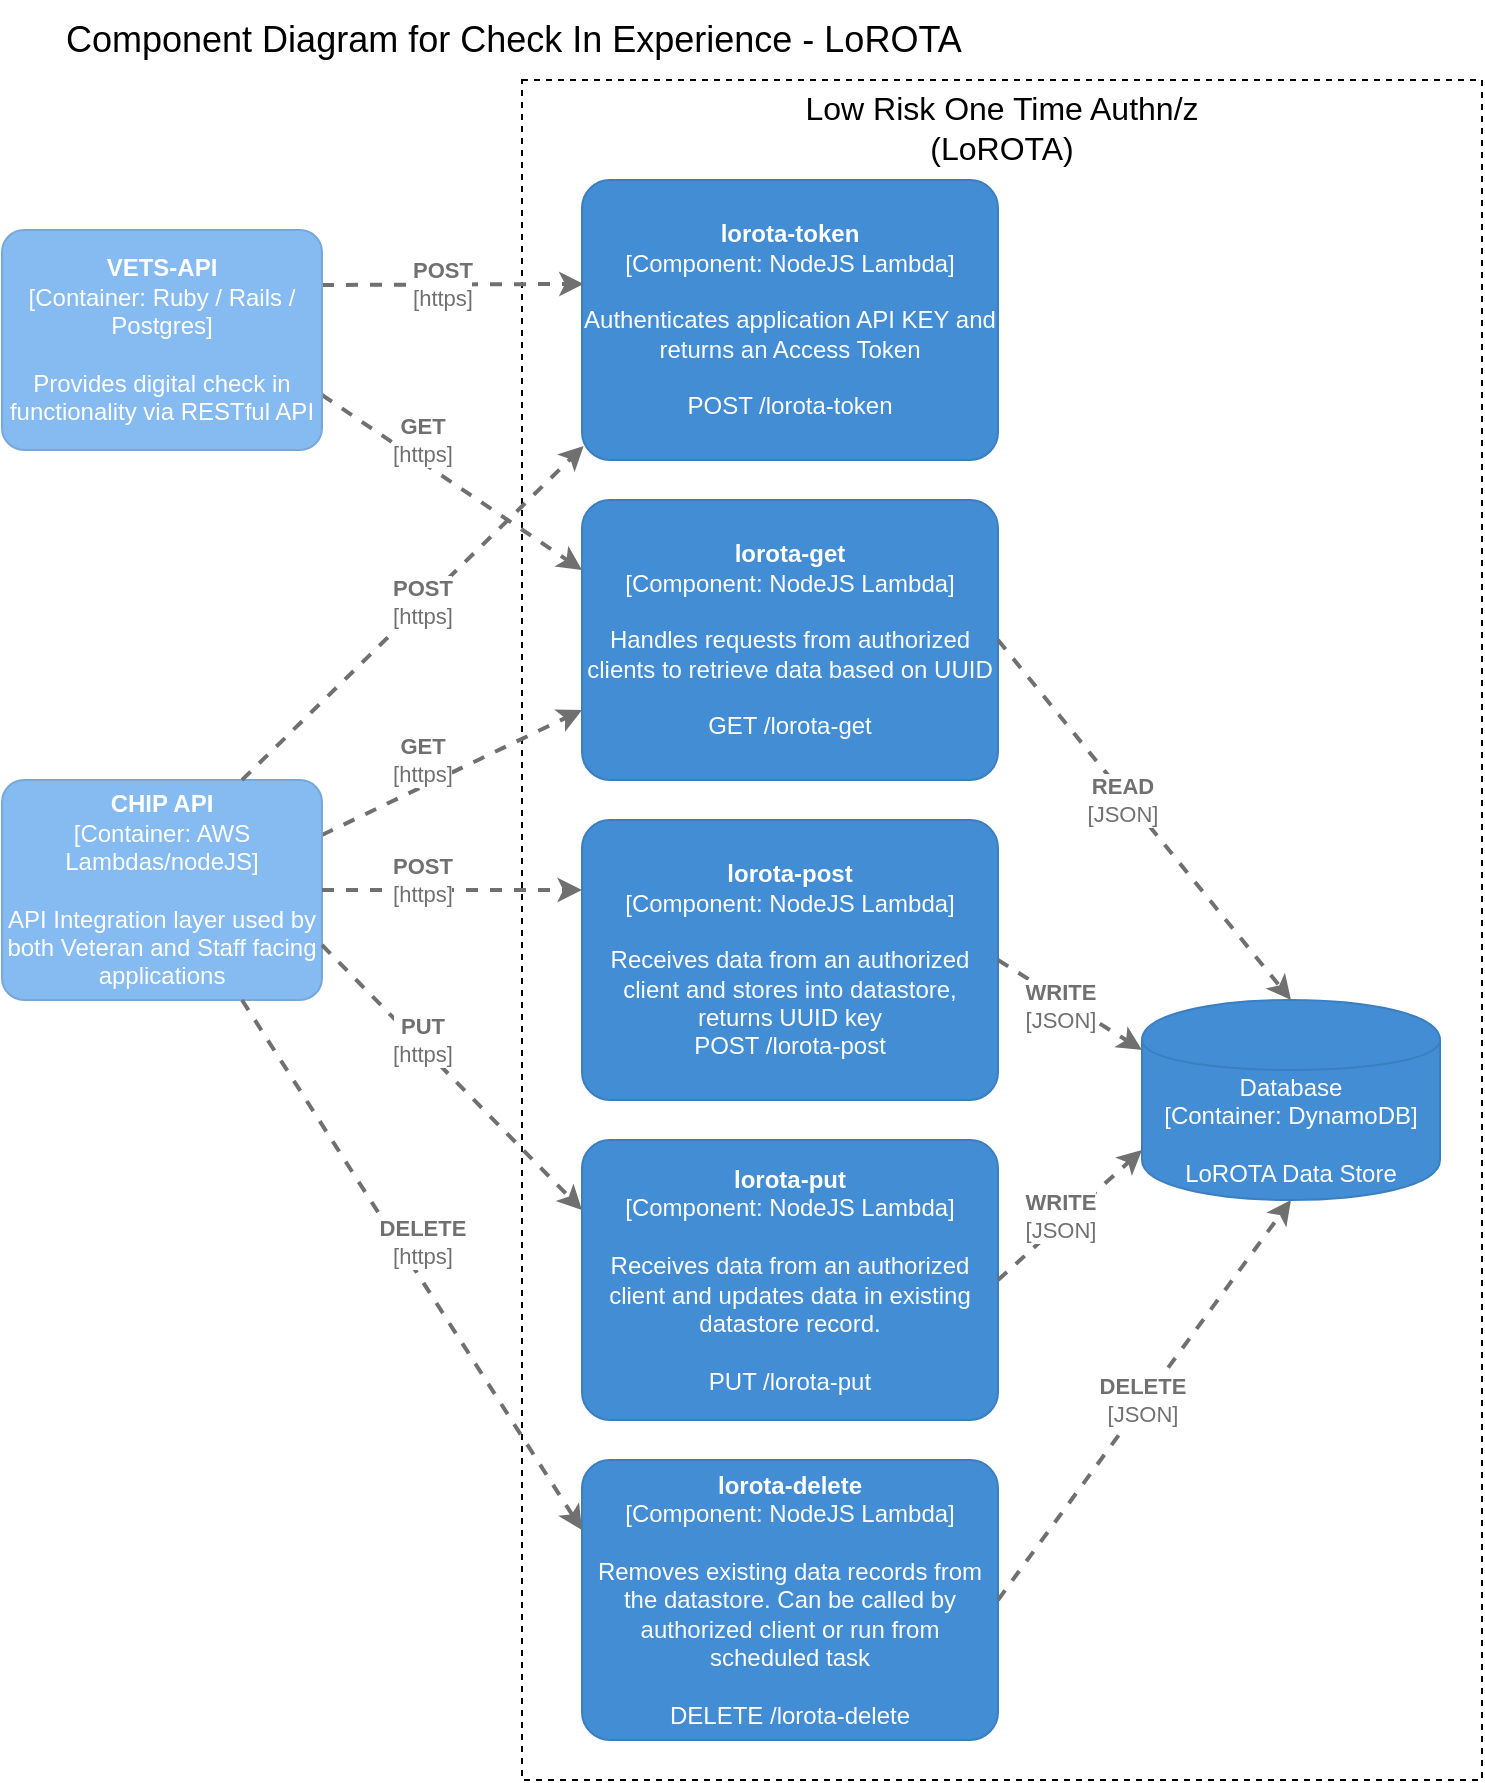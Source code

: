 <mxfile version="13.9.9" type="device"><diagram id="0kmzMJJzeJOMZ-HE_vw-" name="Page-1"><mxGraphModel dx="1106" dy="852" grid="1" gridSize="10" guides="1" tooltips="1" connect="1" arrows="1" fold="1" page="1" pageScale="1" pageWidth="850" pageHeight="1100" math="0" shadow="0"><root><mxCell id="0"/><mxCell id="ogCci5lqoepGIMkvThVe-16" value="all" parent="0"/><mxCell id="M__xR34WGRJQp1LNjwT0-2" value="" style="rounded=0;whiteSpace=wrap;html=1;dashed=1;" parent="ogCci5lqoepGIMkvThVe-16" vertex="1"><mxGeometry x="270" y="60" width="480" height="850" as="geometry"/></mxCell><mxCell id="M__xR34WGRJQp1LNjwT0-5" value="&lt;font style=&quot;font-size: 18px&quot;&gt;Component Diagram for Check In Experience - LoROTA&lt;/font&gt;" style="text;html=1;strokeColor=none;fillColor=none;align=left;verticalAlign=middle;whiteSpace=wrap;rounded=0;dashed=1;" parent="ogCci5lqoepGIMkvThVe-16" vertex="1"><mxGeometry x="40" y="20" width="540" height="40" as="geometry"/></mxCell><mxCell id="M__xR34WGRJQp1LNjwT0-6" value="Low Risk One Time Authn/z (LoROTA)" style="text;html=1;strokeColor=none;fillColor=none;align=center;verticalAlign=middle;whiteSpace=wrap;rounded=0;dashed=1;fontSize=16;" parent="ogCci5lqoepGIMkvThVe-16" vertex="1"><mxGeometry x="384.81" y="74" width="250.38" height="20" as="geometry"/></mxCell><object placeholders="1" c4Name="lorota-get" c4Type="Component" c4Technology="NodeJS Lambda" c4Description="Handles requests from authorized clients to retrieve data based on UUID&#10;&#10;GET /lorota-get" label="&lt;b&gt;%c4Name%&lt;/b&gt;&lt;div&gt;[%c4Type%: %c4Technology%]&lt;/div&gt;&lt;br&gt;&lt;div&gt;%c4Description%&lt;/div&gt;" id="ogCci5lqoepGIMkvThVe-1"><mxCell style="rounded=1;whiteSpace=wrap;html=1;labelBackgroundColor=none;fillColor=#438DD5;fontColor=#ffffff;align=center;arcSize=10;strokeColor=#3C7FC0;metaEdit=1;metaData={&quot;c4Type&quot;:{&quot;editable&quot;:false}};points=[[0.25,0,0],[0.5,0,0],[0.75,0,0],[1,0.25,0],[1,0.5,0],[1,0.75,0],[0.75,1,0],[0.5,1,0],[0.25,1,0],[0,0.75,0],[0,0.5,0],[0,0.25,0]];" parent="ogCci5lqoepGIMkvThVe-16" vertex="1"><mxGeometry x="300" y="270" width="208" height="140" as="geometry"/></mxCell></object><object placeholders="1" c4Name="lorota-post" c4Type="Component" c4Technology="NodeJS Lambda" c4Description="Receives data from an authorized client and stores into datastore, returns UUID key&#10;POST /lorota-post" label="&lt;b&gt;%c4Name%&lt;/b&gt;&lt;div&gt;[%c4Type%: %c4Technology%]&lt;/div&gt;&lt;br&gt;&lt;div&gt;%c4Description%&lt;/div&gt;" id="ogCci5lqoepGIMkvThVe-5"><mxCell style="rounded=1;whiteSpace=wrap;html=1;labelBackgroundColor=none;fillColor=#438DD5;fontColor=#ffffff;align=center;arcSize=10;strokeColor=#3C7FC0;metaEdit=1;metaData={&quot;c4Type&quot;:{&quot;editable&quot;:false}};points=[[0.25,0,0],[0.5,0,0],[0.75,0,0],[1,0.25,0],[1,0.5,0],[1,0.75,0],[0.75,1,0],[0.5,1,0],[0.25,1,0],[0,0.75,0],[0,0.5,0],[0,0.25,0]];" parent="ogCci5lqoepGIMkvThVe-16" vertex="1"><mxGeometry x="300" y="430" width="208" height="140" as="geometry"/></mxCell></object><object placeholders="1" c4Name="lorota-token" c4Type="Component" c4Technology="NodeJS Lambda" c4Description="Authenticates application API KEY and returns an Access Token&#10;&#10;POST /lorota-token " label="&lt;b&gt;%c4Name%&lt;/b&gt;&lt;div&gt;[%c4Type%: %c4Technology%]&lt;/div&gt;&lt;br&gt;&lt;div&gt;%c4Description%&lt;/div&gt;" id="ogCci5lqoepGIMkvThVe-6"><mxCell style="rounded=1;whiteSpace=wrap;html=1;labelBackgroundColor=none;fillColor=#438DD5;fontColor=#ffffff;align=center;arcSize=10;strokeColor=#3C7FC0;metaEdit=1;metaData={&quot;c4Type&quot;:{&quot;editable&quot;:false}};points=[[0.25,0,0],[0.5,0,0],[0.75,0,0],[1,0.25,0],[1,0.5,0],[1,0.75,0],[0.75,1,0],[0.5,1,0],[0.25,1,0],[0,0.75,0],[0,0.5,0],[0,0.25,0]];" parent="ogCci5lqoepGIMkvThVe-16" vertex="1"><mxGeometry x="300" y="110" width="208" height="140" as="geometry"/></mxCell></object><object placeholders="1" c4Type="Relationship" c4Technology="https" c4Description="GET" label="&lt;div style=&quot;text-align: left&quot;&gt;&lt;div style=&quot;text-align: center&quot;&gt;&lt;b&gt;%c4Description%&lt;/b&gt;&lt;/div&gt;&lt;div style=&quot;text-align: center&quot;&gt;[%c4Technology%]&lt;/div&gt;&lt;/div&gt;" id="ogCci5lqoepGIMkvThVe-11"><mxCell style="edgeStyle=none;rounded=0;html=1;jettySize=auto;orthogonalLoop=1;strokeColor=#707070;strokeWidth=2;fontColor=#707070;jumpStyle=none;dashed=1;metaEdit=1;metaData={&quot;c4Type&quot;:{&quot;editable&quot;:false}};exitX=1;exitY=0.75;exitDx=0;exitDy=0;exitPerimeter=0;entryX=0;entryY=0.25;entryDx=0;entryDy=0;entryPerimeter=0;" parent="ogCci5lqoepGIMkvThVe-16" source="VLXLxDY2XwmKiRJIYxPD-4" target="ogCci5lqoepGIMkvThVe-1" edge="1"><mxGeometry width="160" as="geometry"><mxPoint x="110" y="350" as="sourcePoint"/><mxPoint x="190" y="350" as="targetPoint"/><mxPoint x="-15" y="-21" as="offset"/></mxGeometry></mxCell></object><object placeholders="1" c4Type="Relationship" c4Technology="https" c4Description="POST" label="&lt;div style=&quot;text-align: left&quot;&gt;&lt;div style=&quot;text-align: center&quot;&gt;&lt;b&gt;%c4Description%&lt;/b&gt;&lt;/div&gt;&lt;div style=&quot;text-align: center&quot;&gt;[%c4Technology%]&lt;/div&gt;&lt;/div&gt;" id="M__xR34WGRJQp1LNjwT0-56"><mxCell style="edgeStyle=none;rounded=0;html=1;jettySize=auto;orthogonalLoop=1;strokeColor=#707070;strokeWidth=2;fontColor=#707070;jumpStyle=none;dashed=1;metaEdit=1;metaData={&quot;c4Type&quot;:{&quot;editable&quot;:false}};exitX=1;exitY=0.25;exitDx=0;exitDy=0;exitPerimeter=0;entryX=0.004;entryY=0.371;entryDx=0;entryDy=0;entryPerimeter=0;" parent="ogCci5lqoepGIMkvThVe-16" source="VLXLxDY2XwmKiRJIYxPD-4" target="ogCci5lqoepGIMkvThVe-6" edge="1"><mxGeometry width="160" as="geometry"><mxPoint x="110" y="320" as="sourcePoint"/><mxPoint x="160" y="320" as="targetPoint"/><mxPoint x="-5" as="offset"/></mxGeometry></mxCell></object><object placeholders="1" c4Type="Relationship" c4Technology="https" c4Description="GET" label="&lt;div style=&quot;text-align: left&quot;&gt;&lt;div style=&quot;text-align: center&quot;&gt;&lt;b&gt;%c4Description%&lt;/b&gt;&lt;/div&gt;&lt;div style=&quot;text-align: center&quot;&gt;[%c4Technology%]&lt;/div&gt;&lt;/div&gt;" id="ogCci5lqoepGIMkvThVe-18"><mxCell style="edgeStyle=none;rounded=0;html=1;entryX=0;entryY=0.75;jettySize=auto;orthogonalLoop=1;strokeColor=#707070;strokeWidth=2;fontColor=#707070;jumpStyle=none;dashed=1;metaEdit=1;metaData={&quot;c4Type&quot;:{&quot;editable&quot;:false}};entryDx=0;entryDy=0;entryPerimeter=0;exitX=1;exitY=0.25;exitDx=0;exitDy=0;exitPerimeter=0;" parent="ogCci5lqoepGIMkvThVe-16" source="VLXLxDY2XwmKiRJIYxPD-3" target="ogCci5lqoepGIMkvThVe-1" edge="1"><mxGeometry x="-0.15" y="12" width="160" relative="1" as="geometry"><mxPoint x="150" y="560" as="sourcePoint"/><mxPoint x="110" y="380" as="targetPoint"/><mxPoint as="offset"/></mxGeometry></mxCell></object><object placeholders="1" c4Name="CHIP API" c4Type="Container" c4Technology="AWS Lambdas/nodeJS" c4Description="API Integration layer used by both Veteran and Staff facing applications" label="&lt;b&gt;%c4Name%&lt;/b&gt;&lt;div&gt;[%c4Type%: %c4Technology%]&lt;/div&gt;&lt;br&gt;&lt;div&gt;%c4Description%&lt;/div&gt;" link="data:page/id,PdkEBCP_D8CU_x1jGga0" id="VLXLxDY2XwmKiRJIYxPD-3"><mxCell style="rounded=1;whiteSpace=wrap;html=1;labelBackgroundColor=none;fillColor=#85BBF0;fontColor=#ffffff;align=center;arcSize=10;strokeColor=#78A8D8;metaEdit=1;metaData={&quot;c4Type&quot;:{&quot;editable&quot;:false}};points=[[0.25,0,0],[0.5,0,0],[0.75,0,0],[1,0.25,0],[1,0.5,0],[1,0.75,0],[0.75,1,0],[0.5,1,0],[0.25,1,0],[0,0.75,0],[0,0.5,0],[0,0.25,0]];" vertex="1" parent="ogCci5lqoepGIMkvThVe-16"><mxGeometry x="10" y="410" width="160" height="110.0" as="geometry"/></mxCell></object><object placeholders="1" c4Name="VETS-API" c4Type="Container" c4Technology="Ruby / Rails / Postgres" c4Description="Provides digital check in functionality via RESTful API" label="&lt;b&gt;%c4Name%&lt;/b&gt;&lt;div&gt;[%c4Type%: %c4Technology%]&lt;/div&gt;&lt;br&gt;&lt;div&gt;%c4Description%&lt;/div&gt;" id="VLXLxDY2XwmKiRJIYxPD-4"><mxCell style="rounded=1;whiteSpace=wrap;html=1;labelBackgroundColor=none;fillColor=#85BBF0;fontColor=#ffffff;align=center;arcSize=10;strokeColor=#78A8D8;metaEdit=1;metaData={&quot;c4Type&quot;:{&quot;editable&quot;:false}};points=[[0.25,0,0],[0.5,0,0],[0.75,0,0],[1,0.25,0],[1,0.5,0],[1,0.75,0],[0.75,1,0],[0.5,1,0],[0.25,1,0],[0,0.75,0],[0,0.5,0],[0,0.25,0]];" vertex="1" parent="ogCci5lqoepGIMkvThVe-16"><mxGeometry x="10" y="135" width="160" height="110.0" as="geometry"/></mxCell></object><object placeholders="1" c4Type="Database" c4Technology="DynamoDB" c4Description="LoROTA Data Store" label="%c4Type%&lt;div&gt;[Container:&amp;nbsp;%c4Technology%]&lt;/div&gt;&lt;br&gt;&lt;div&gt;%c4Description%&lt;/div&gt;" id="VLXLxDY2XwmKiRJIYxPD-5"><mxCell style="shape=cylinder;whiteSpace=wrap;html=1;boundedLbl=1;rounded=0;labelBackgroundColor=none;fillColor=#438DD5;fontSize=12;fontColor=#ffffff;align=center;strokeColor=#3C7FC0;metaEdit=1;points=[[0.5,0,0],[1,0.25,0],[1,0.5,0],[1,0.75,0],[0.5,1,0],[0,0.75,0],[0,0.5,0],[0,0.25,0]];metaData={&quot;c4Type&quot;:{&quot;editable&quot;:false}};" vertex="1" parent="ogCci5lqoepGIMkvThVe-16"><mxGeometry x="580" y="520" width="149" height="100" as="geometry"/></mxCell></object><object placeholders="1" c4Name="lorota-put" c4Type="Component" c4Technology="NodeJS Lambda" c4Description="Receives data from an authorized client and updates data in existing datastore record.&#10;&#10;PUT /lorota-put" label="&lt;b&gt;%c4Name%&lt;/b&gt;&lt;div&gt;[%c4Type%: %c4Technology%]&lt;/div&gt;&lt;br&gt;&lt;div&gt;%c4Description%&lt;/div&gt;" id="VLXLxDY2XwmKiRJIYxPD-7"><mxCell style="rounded=1;whiteSpace=wrap;html=1;labelBackgroundColor=none;fillColor=#438DD5;fontColor=#ffffff;align=center;arcSize=10;strokeColor=#3C7FC0;metaEdit=1;metaData={&quot;c4Type&quot;:{&quot;editable&quot;:false}};points=[[0.25,0,0],[0.5,0,0],[0.75,0,0],[1,0.25,0],[1,0.5,0],[1,0.75,0],[0.75,1,0],[0.5,1,0],[0.25,1,0],[0,0.75,0],[0,0.5,0],[0,0.25,0]];" vertex="1" parent="ogCci5lqoepGIMkvThVe-16"><mxGeometry x="300" y="590" width="208" height="140" as="geometry"/></mxCell></object><object placeholders="1" c4Name="lorota-delete" c4Type="Component" c4Technology="NodeJS Lambda" c4Description="Removes existing data records from the datastore. Can be called by authorized client or run from scheduled task&#10;&#10;DELETE /lorota-delete" label="&lt;b&gt;%c4Name%&lt;/b&gt;&lt;div&gt;[%c4Type%: %c4Technology%]&lt;/div&gt;&lt;br&gt;&lt;div&gt;%c4Description%&lt;/div&gt;" id="VLXLxDY2XwmKiRJIYxPD-8"><mxCell style="rounded=1;whiteSpace=wrap;html=1;labelBackgroundColor=none;fillColor=#438DD5;fontColor=#ffffff;align=center;arcSize=10;strokeColor=#3C7FC0;metaEdit=1;metaData={&quot;c4Type&quot;:{&quot;editable&quot;:false}};points=[[0.25,0,0],[0.5,0,0],[0.75,0,0],[1,0.25,0],[1,0.5,0],[1,0.75,0],[0.75,1,0],[0.5,1,0],[0.25,1,0],[0,0.75,0],[0,0.5,0],[0,0.25,0]];" vertex="1" parent="ogCci5lqoepGIMkvThVe-16"><mxGeometry x="300" y="750" width="208" height="140" as="geometry"/></mxCell></object><object placeholders="1" c4Type="Relationship" c4Technology="https" c4Description="POST" label="&lt;div style=&quot;text-align: left&quot;&gt;&lt;div style=&quot;text-align: center&quot;&gt;&lt;b&gt;%c4Description%&lt;/b&gt;&lt;/div&gt;&lt;div style=&quot;text-align: center&quot;&gt;[%c4Technology%]&lt;/div&gt;&lt;/div&gt;" id="VLXLxDY2XwmKiRJIYxPD-9"><mxCell style="edgeStyle=none;rounded=0;html=1;jettySize=auto;orthogonalLoop=1;strokeColor=#707070;strokeWidth=2;fontColor=#707070;jumpStyle=none;dashed=1;metaEdit=1;metaData={&quot;c4Type&quot;:{&quot;editable&quot;:false}};exitX=0.75;exitY=0;exitDx=0;exitDy=0;exitPerimeter=0;entryX=0.004;entryY=0.95;entryDx=0;entryDy=0;entryPerimeter=0;" edge="1" parent="ogCci5lqoepGIMkvThVe-16" source="VLXLxDY2XwmKiRJIYxPD-3" target="ogCci5lqoepGIMkvThVe-6"><mxGeometry width="160" as="geometry"><mxPoint x="70" y="280.56" as="sourcePoint"/><mxPoint x="130.022" y="280.0" as="targetPoint"/><mxPoint x="5" y="-6" as="offset"/></mxGeometry></mxCell></object><object placeholders="1" c4Type="Relationship" c4Technology="https" c4Description="PUT" label="&lt;div style=&quot;text-align: left&quot;&gt;&lt;div style=&quot;text-align: center&quot;&gt;&lt;b&gt;%c4Description%&lt;/b&gt;&lt;/div&gt;&lt;div style=&quot;text-align: center&quot;&gt;[%c4Technology%]&lt;/div&gt;&lt;/div&gt;" id="VLXLxDY2XwmKiRJIYxPD-10"><mxCell style="edgeStyle=none;rounded=0;html=1;jettySize=auto;orthogonalLoop=1;strokeColor=#707070;strokeWidth=2;fontColor=#707070;jumpStyle=none;dashed=1;metaEdit=1;metaData={&quot;c4Type&quot;:{&quot;editable&quot;:false}};exitX=1;exitY=0.75;exitDx=0;exitDy=0;exitPerimeter=0;entryX=0;entryY=0.25;entryDx=0;entryDy=0;entryPerimeter=0;" edge="1" parent="ogCci5lqoepGIMkvThVe-16" source="VLXLxDY2XwmKiRJIYxPD-3" target="VLXLxDY2XwmKiRJIYxPD-7"><mxGeometry width="160" as="geometry"><mxPoint x="39.99" y="737" as="sourcePoint"/><mxPoint x="140.012" y="570" as="targetPoint"/><mxPoint x="-15" y="-19" as="offset"/></mxGeometry></mxCell></object><object placeholders="1" c4Type="Relationship" c4Technology="https" c4Description="DELETE" label="&lt;div style=&quot;text-align: left&quot;&gt;&lt;div style=&quot;text-align: center&quot;&gt;&lt;b&gt;%c4Description%&lt;/b&gt;&lt;/div&gt;&lt;div style=&quot;text-align: center&quot;&gt;[%c4Technology%]&lt;/div&gt;&lt;/div&gt;" id="VLXLxDY2XwmKiRJIYxPD-11"><mxCell style="edgeStyle=none;rounded=0;html=1;jettySize=auto;orthogonalLoop=1;strokeColor=#707070;strokeWidth=2;fontColor=#707070;jumpStyle=none;dashed=1;metaEdit=1;metaData={&quot;c4Type&quot;:{&quot;editable&quot;:false}};exitX=0.75;exitY=1;exitDx=0;exitDy=0;exitPerimeter=0;entryX=0;entryY=0.25;entryDx=0;entryDy=0;entryPerimeter=0;" edge="1" parent="ogCci5lqoepGIMkvThVe-16" source="VLXLxDY2XwmKiRJIYxPD-3" target="VLXLxDY2XwmKiRJIYxPD-8"><mxGeometry width="160" as="geometry"><mxPoint x="49.99" y="747" as="sourcePoint"/><mxPoint x="150.012" y="580" as="targetPoint"/><mxPoint x="5" y="-12" as="offset"/></mxGeometry></mxCell></object><object placeholders="1" c4Type="Relationship" c4Technology="https" c4Description="POST" label="&lt;div style=&quot;text-align: left&quot;&gt;&lt;div style=&quot;text-align: center&quot;&gt;&lt;b&gt;%c4Description%&lt;/b&gt;&lt;/div&gt;&lt;div style=&quot;text-align: center&quot;&gt;[%c4Technology%]&lt;/div&gt;&lt;/div&gt;" id="VLXLxDY2XwmKiRJIYxPD-12"><mxCell style="edgeStyle=none;rounded=0;html=1;jettySize=auto;orthogonalLoop=1;strokeColor=#707070;strokeWidth=2;fontColor=#707070;jumpStyle=none;dashed=1;metaEdit=1;metaData={&quot;c4Type&quot;:{&quot;editable&quot;:false}};exitX=1;exitY=0.5;exitDx=0;exitDy=0;exitPerimeter=0;entryX=0;entryY=0.25;entryDx=0;entryDy=0;entryPerimeter=0;" edge="1" parent="ogCci5lqoepGIMkvThVe-16"><mxGeometry width="160" as="geometry"><mxPoint x="170" y="465" as="sourcePoint"/><mxPoint x="300" y="465" as="targetPoint"/><mxPoint x="-15" y="-5" as="offset"/></mxGeometry></mxCell></object><object placeholders="1" c4Type="Relationship" c4Technology="JSON" c4Description="READ" label="&lt;div style=&quot;text-align: left&quot;&gt;&lt;div style=&quot;text-align: center&quot;&gt;&lt;b&gt;%c4Description%&lt;/b&gt;&lt;/div&gt;&lt;div style=&quot;text-align: center&quot;&gt;[%c4Technology%]&lt;/div&gt;&lt;/div&gt;" id="VLXLxDY2XwmKiRJIYxPD-14"><mxCell style="edgeStyle=none;rounded=0;html=1;jettySize=auto;orthogonalLoop=1;strokeColor=#707070;strokeWidth=2;fontColor=#707070;jumpStyle=none;dashed=1;metaEdit=1;metaData={&quot;c4Type&quot;:{&quot;editable&quot;:false}};entryX=0.5;entryY=0;entryDx=0;entryDy=0;entryPerimeter=0;exitX=1;exitY=0.5;exitDx=0;exitDy=0;exitPerimeter=0;" edge="1" parent="ogCci5lqoepGIMkvThVe-16" source="ogCci5lqoepGIMkvThVe-1" target="VLXLxDY2XwmKiRJIYxPD-5"><mxGeometry width="160" as="geometry"><mxPoint x="540" y="340" as="sourcePoint"/><mxPoint x="638.832" y="339.5" as="targetPoint"/><mxPoint x="-11" y="-10" as="offset"/></mxGeometry></mxCell></object><object placeholders="1" c4Type="Relationship" c4Technology="JSON" c4Description="WRITE" label="&lt;div style=&quot;text-align: left&quot;&gt;&lt;div style=&quot;text-align: center&quot;&gt;&lt;b&gt;%c4Description%&lt;/b&gt;&lt;/div&gt;&lt;div style=&quot;text-align: center&quot;&gt;[%c4Technology%]&lt;/div&gt;&lt;/div&gt;" id="VLXLxDY2XwmKiRJIYxPD-15"><mxCell style="edgeStyle=none;rounded=0;html=1;jettySize=auto;orthogonalLoop=1;strokeColor=#707070;strokeWidth=2;fontColor=#707070;jumpStyle=none;dashed=1;metaEdit=1;metaData={&quot;c4Type&quot;:{&quot;editable&quot;:false}};exitX=1;exitY=0.5;exitDx=0;exitDy=0;exitPerimeter=0;entryX=0;entryY=0.25;entryDx=0;entryDy=0;entryPerimeter=0;" edge="1" parent="ogCci5lqoepGIMkvThVe-16" source="ogCci5lqoepGIMkvThVe-5" target="VLXLxDY2XwmKiRJIYxPD-5"><mxGeometry x="350" y="337.56" width="160" as="geometry"><mxPoint x="520" y="500" as="sourcePoint"/><mxPoint x="676.5" y="610" as="targetPoint"/><mxPoint x="-5" as="offset"/></mxGeometry></mxCell></object><object placeholders="1" c4Type="Relationship" c4Technology="JSON" c4Description="WRITE" label="&lt;div style=&quot;text-align: left&quot;&gt;&lt;div style=&quot;text-align: center&quot;&gt;&lt;b&gt;%c4Description%&lt;/b&gt;&lt;/div&gt;&lt;div style=&quot;text-align: center&quot;&gt;[%c4Technology%]&lt;/div&gt;&lt;/div&gt;" id="VLXLxDY2XwmKiRJIYxPD-16"><mxCell style="edgeStyle=none;rounded=0;html=1;jettySize=auto;orthogonalLoop=1;strokeColor=#707070;strokeWidth=2;fontColor=#707070;jumpStyle=none;dashed=1;metaEdit=1;metaData={&quot;c4Type&quot;:{&quot;editable&quot;:false}};exitX=1;exitY=0.5;exitDx=0;exitDy=0;exitPerimeter=0;entryX=0;entryY=0.75;entryDx=0;entryDy=0;entryPerimeter=0;" edge="1" parent="ogCci5lqoepGIMkvThVe-16" source="VLXLxDY2XwmKiRJIYxPD-7" target="VLXLxDY2XwmKiRJIYxPD-5"><mxGeometry x="372" y="497.06" width="160" as="geometry"><mxPoint x="530" y="659.5" as="sourcePoint"/><mxPoint x="612" y="659.5" as="targetPoint"/><mxPoint x="-5" as="offset"/></mxGeometry></mxCell></object><object placeholders="1" c4Type="Relationship" c4Technology="JSON" c4Description="DELETE" label="&lt;div style=&quot;text-align: left&quot;&gt;&lt;div style=&quot;text-align: center&quot;&gt;&lt;b&gt;%c4Description%&lt;/b&gt;&lt;/div&gt;&lt;div style=&quot;text-align: center&quot;&gt;[%c4Technology%]&lt;/div&gt;&lt;/div&gt;" id="VLXLxDY2XwmKiRJIYxPD-17"><mxCell style="edgeStyle=none;rounded=0;html=1;jettySize=auto;orthogonalLoop=1;strokeColor=#707070;strokeWidth=2;fontColor=#707070;jumpStyle=none;dashed=1;metaEdit=1;metaData={&quot;c4Type&quot;:{&quot;editable&quot;:false}};exitX=1;exitY=0.5;exitDx=0;exitDy=0;exitPerimeter=0;entryX=0.5;entryY=1;entryDx=0;entryDy=0;entryPerimeter=0;" edge="1" parent="ogCci5lqoepGIMkvThVe-16" source="VLXLxDY2XwmKiRJIYxPD-8" target="VLXLxDY2XwmKiRJIYxPD-5"><mxGeometry width="160" as="geometry"><mxPoint x="560" y="805" as="sourcePoint"/><mxPoint x="665" y="550" as="targetPoint"/><mxPoint x="-1" as="offset"/></mxGeometry></mxCell></object><mxCell id="1" parent="0"/></root></mxGraphModel></diagram></mxfile>